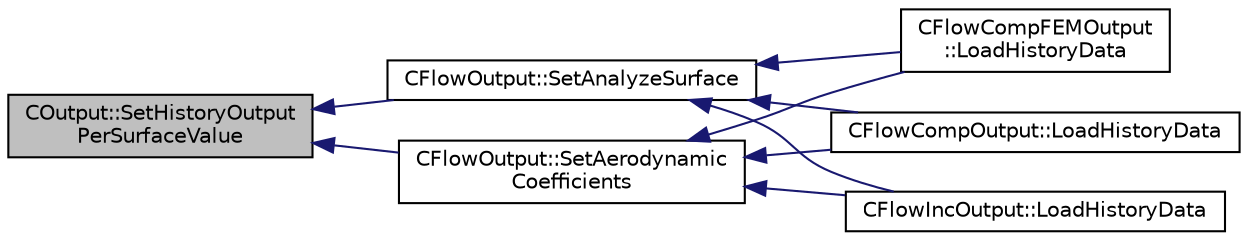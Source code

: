 digraph "COutput::SetHistoryOutputPerSurfaceValue"
{
  edge [fontname="Helvetica",fontsize="10",labelfontname="Helvetica",labelfontsize="10"];
  node [fontname="Helvetica",fontsize="10",shape=record];
  rankdir="LR";
  Node884 [label="COutput::SetHistoryOutput\lPerSurfaceValue",height=0.2,width=0.4,color="black", fillcolor="grey75", style="filled", fontcolor="black"];
  Node884 -> Node885 [dir="back",color="midnightblue",fontsize="10",style="solid",fontname="Helvetica"];
  Node885 [label="CFlowOutput::SetAnalyzeSurface",height=0.2,width=0.4,color="black", fillcolor="white", style="filled",URL="$class_c_flow_output.html#a3fce259b2fe0a624a311ef889f9ab36c",tooltip="Set flow surface output field values. "];
  Node885 -> Node886 [dir="back",color="midnightblue",fontsize="10",style="solid",fontname="Helvetica"];
  Node886 [label="CFlowCompFEMOutput\l::LoadHistoryData",height=0.2,width=0.4,color="black", fillcolor="white", style="filled",URL="$class_c_flow_comp_f_e_m_output.html#a0a4561b8ab0dffd1052f884062fd9710",tooltip="Load the history output field values. "];
  Node885 -> Node887 [dir="back",color="midnightblue",fontsize="10",style="solid",fontname="Helvetica"];
  Node887 [label="CFlowCompOutput::LoadHistoryData",height=0.2,width=0.4,color="black", fillcolor="white", style="filled",URL="$class_c_flow_comp_output.html#a393cb19a691990ee6e88f844eccc79ed",tooltip="Load the history output field values. "];
  Node885 -> Node888 [dir="back",color="midnightblue",fontsize="10",style="solid",fontname="Helvetica"];
  Node888 [label="CFlowIncOutput::LoadHistoryData",height=0.2,width=0.4,color="black", fillcolor="white", style="filled",URL="$class_c_flow_inc_output.html#a466112efa2e3a89cdd2456701a0480b5",tooltip="Load the history output field values. "];
  Node884 -> Node889 [dir="back",color="midnightblue",fontsize="10",style="solid",fontname="Helvetica"];
  Node889 [label="CFlowOutput::SetAerodynamic\lCoefficients",height=0.2,width=0.4,color="black", fillcolor="white", style="filled",URL="$class_c_flow_output.html#a849b56a2455df612cf6ab01f6dfacb3c",tooltip="Set the value of the aerodynamic coefficients. "];
  Node889 -> Node886 [dir="back",color="midnightblue",fontsize="10",style="solid",fontname="Helvetica"];
  Node889 -> Node887 [dir="back",color="midnightblue",fontsize="10",style="solid",fontname="Helvetica"];
  Node889 -> Node888 [dir="back",color="midnightblue",fontsize="10",style="solid",fontname="Helvetica"];
}
